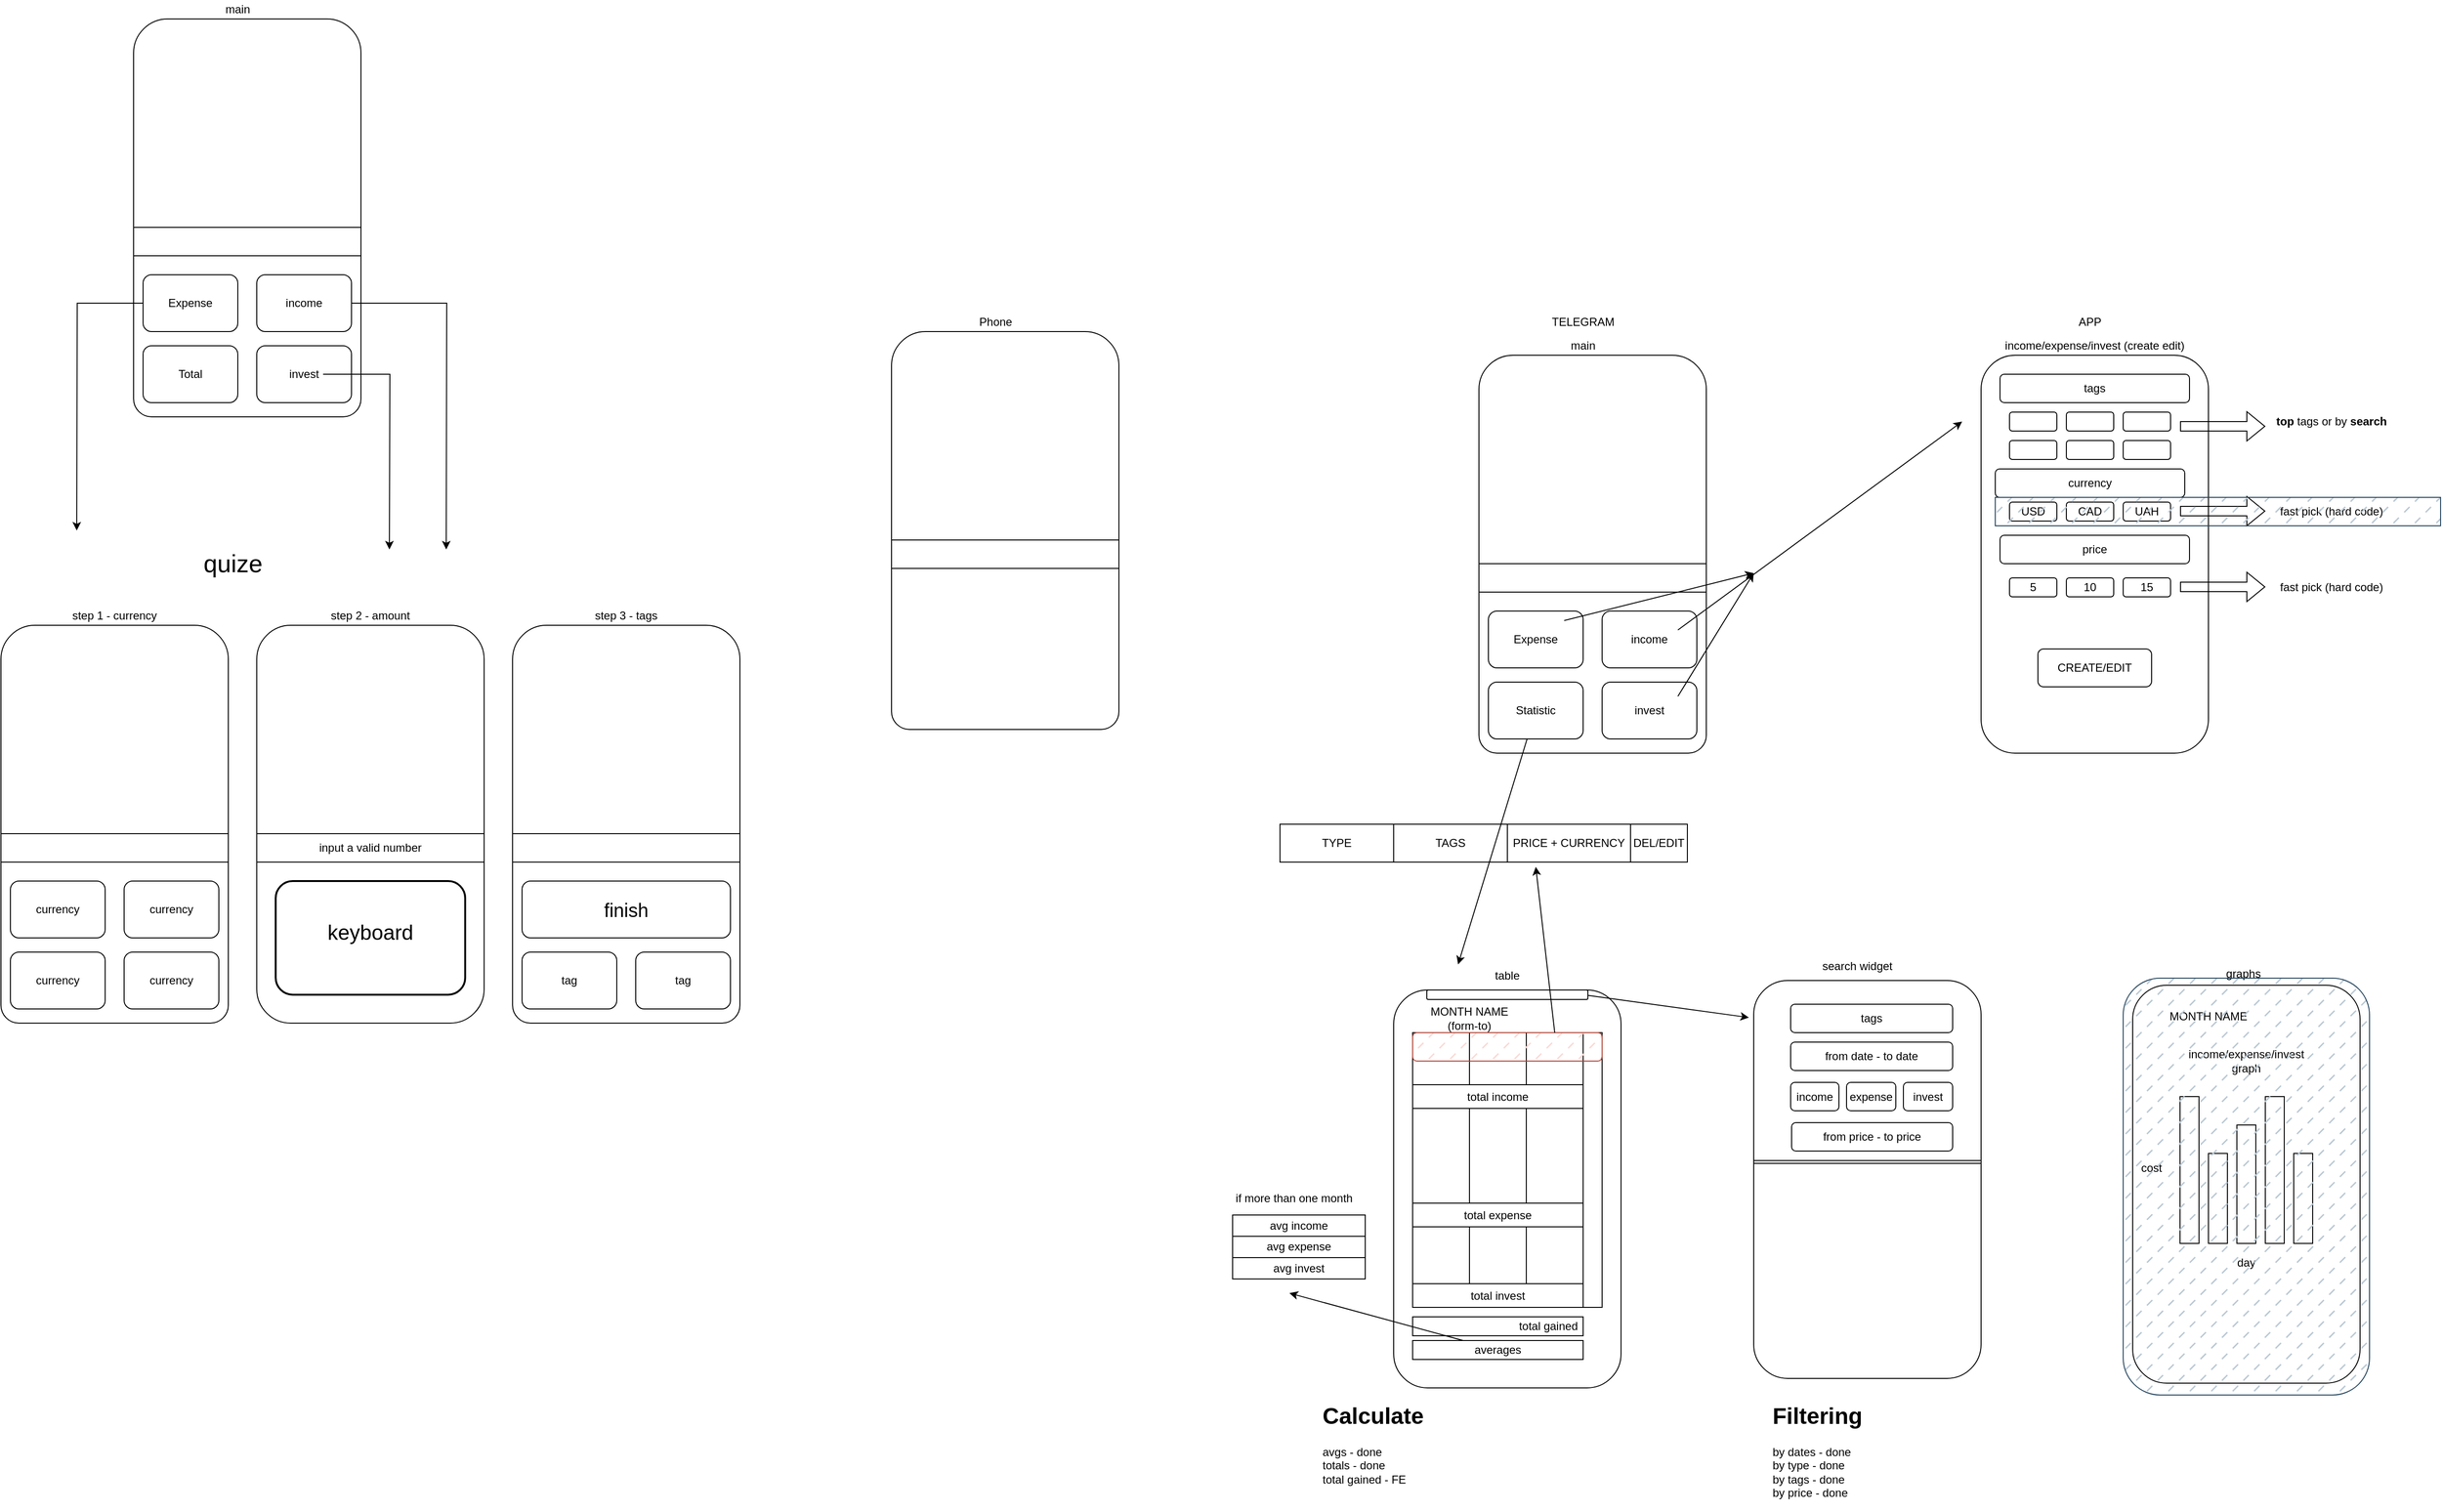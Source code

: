 <mxfile version="22.0.4" type="device">
  <diagram id="YhpJRz8GzKbeHDrZ0zuD" name="Page-1">
    <mxGraphModel dx="6678" dy="3549" grid="1" gridSize="10" guides="1" tooltips="1" connect="1" arrows="1" fold="1" page="1" pageScale="1" pageWidth="827" pageHeight="1169" math="0" shadow="0">
      <root>
        <mxCell id="0" />
        <mxCell id="1" parent="0" />
        <mxCell id="H2sVqaUuuIT5vJTReZ8k-3" value="" style="rounded=1;whiteSpace=wrap;html=1;" parent="1" vertex="1">
          <mxGeometry x="-70" y="-180" width="240" height="420" as="geometry" />
        </mxCell>
        <mxCell id="H2sVqaUuuIT5vJTReZ8k-6" value="income/expense/invest (create edit)" style="text;html=1;strokeColor=none;fillColor=none;align=center;verticalAlign=middle;whiteSpace=wrap;rounded=0;" parent="1" vertex="1">
          <mxGeometry x="-55" y="-200" width="210" height="20" as="geometry" />
        </mxCell>
        <mxCell id="H2sVqaUuuIT5vJTReZ8k-8" value="" style="rounded=1;whiteSpace=wrap;html=1;" parent="1" vertex="1">
          <mxGeometry x="-600" y="-180" width="240" height="360" as="geometry" />
        </mxCell>
        <mxCell id="H2sVqaUuuIT5vJTReZ8k-9" value="" style="rounded=1;whiteSpace=wrap;html=1;arcSize=10;" parent="1" vertex="1">
          <mxGeometry x="-600" y="50" width="240" height="190" as="geometry" />
        </mxCell>
        <mxCell id="H2sVqaUuuIT5vJTReZ8k-10" value="" style="rounded=0;whiteSpace=wrap;html=1;" parent="1" vertex="1">
          <mxGeometry x="-600" y="40" width="240" height="30" as="geometry" />
        </mxCell>
        <mxCell id="H2sVqaUuuIT5vJTReZ8k-11" value="main" style="text;html=1;strokeColor=none;fillColor=none;align=center;verticalAlign=middle;whiteSpace=wrap;rounded=0;" parent="1" vertex="1">
          <mxGeometry x="-510" y="-200" width="40" height="20" as="geometry" />
        </mxCell>
        <mxCell id="H2sVqaUuuIT5vJTReZ8k-12" value="" style="rounded=1;whiteSpace=wrap;html=1;" parent="1" vertex="1">
          <mxGeometry x="-590" y="90" width="100" height="60" as="geometry" />
        </mxCell>
        <mxCell id="H2sVqaUuuIT5vJTReZ8k-13" value="" style="rounded=1;whiteSpace=wrap;html=1;" parent="1" vertex="1">
          <mxGeometry x="-590" y="165" width="100" height="60" as="geometry" />
        </mxCell>
        <mxCell id="H2sVqaUuuIT5vJTReZ8k-14" value="" style="rounded=1;whiteSpace=wrap;html=1;" parent="1" vertex="1">
          <mxGeometry x="-470" y="165" width="100" height="60" as="geometry" />
        </mxCell>
        <mxCell id="H2sVqaUuuIT5vJTReZ8k-15" value="" style="rounded=1;whiteSpace=wrap;html=1;" parent="1" vertex="1">
          <mxGeometry x="-470" y="90" width="100" height="60" as="geometry" />
        </mxCell>
        <mxCell id="H2sVqaUuuIT5vJTReZ8k-16" value="Expense" style="text;html=1;strokeColor=none;fillColor=none;align=center;verticalAlign=middle;whiteSpace=wrap;rounded=0;" parent="1" vertex="1">
          <mxGeometry x="-560" y="110" width="40" height="20" as="geometry" />
        </mxCell>
        <mxCell id="H2sVqaUuuIT5vJTReZ8k-18" value="Statistic" style="text;html=1;strokeColor=none;fillColor=none;align=center;verticalAlign=middle;whiteSpace=wrap;rounded=0;" parent="1" vertex="1">
          <mxGeometry x="-560" y="185" width="40" height="20" as="geometry" />
        </mxCell>
        <mxCell id="H2sVqaUuuIT5vJTReZ8k-19" value="income" style="text;html=1;strokeColor=none;fillColor=none;align=center;verticalAlign=middle;whiteSpace=wrap;rounded=0;" parent="1" vertex="1">
          <mxGeometry x="-440" y="110" width="40" height="20" as="geometry" />
        </mxCell>
        <mxCell id="H2sVqaUuuIT5vJTReZ8k-20" value="invest" style="text;html=1;strokeColor=none;fillColor=none;align=center;verticalAlign=middle;whiteSpace=wrap;rounded=0;" parent="1" vertex="1">
          <mxGeometry x="-440" y="185" width="40" height="20" as="geometry" />
        </mxCell>
        <mxCell id="H2sVqaUuuIT5vJTReZ8k-33" value="&lt;br&gt;" style="text;html=1;align=center;verticalAlign=middle;resizable=0;points=[];autosize=1;strokeColor=none;" parent="1" vertex="1">
          <mxGeometry x="-80" y="380" width="20" height="20" as="geometry" />
        </mxCell>
        <mxCell id="qZg-aj12MNxIcI7UZpvb-1" value="TELEGRAM" style="text;html=1;strokeColor=none;fillColor=none;align=center;verticalAlign=middle;whiteSpace=wrap;rounded=0;" parent="1" vertex="1">
          <mxGeometry x="-555" y="-230" width="130" height="30" as="geometry" />
        </mxCell>
        <mxCell id="qZg-aj12MNxIcI7UZpvb-2" value="APP" style="text;html=1;strokeColor=none;fillColor=none;align=center;verticalAlign=middle;whiteSpace=wrap;rounded=0;" parent="1" vertex="1">
          <mxGeometry x="-20" y="-230" width="130" height="30" as="geometry" />
        </mxCell>
        <mxCell id="qZg-aj12MNxIcI7UZpvb-4" value="tags" style="rounded=1;whiteSpace=wrap;html=1;" parent="1" vertex="1">
          <mxGeometry x="-50" y="-160" width="200" height="30" as="geometry" />
        </mxCell>
        <mxCell id="qZg-aj12MNxIcI7UZpvb-5" value="currency" style="rounded=1;whiteSpace=wrap;html=1;" parent="1" vertex="1">
          <mxGeometry x="-55" y="-60" width="200" height="30" as="geometry" />
        </mxCell>
        <mxCell id="qZg-aj12MNxIcI7UZpvb-6" value="price" style="rounded=1;whiteSpace=wrap;html=1;" parent="1" vertex="1">
          <mxGeometry x="-50" y="10" width="200" height="30" as="geometry" />
        </mxCell>
        <mxCell id="qZg-aj12MNxIcI7UZpvb-7" value="" style="rounded=1;whiteSpace=wrap;html=1;" parent="1" vertex="1">
          <mxGeometry x="-40" y="-120" width="50" height="20" as="geometry" />
        </mxCell>
        <mxCell id="qZg-aj12MNxIcI7UZpvb-8" value="" style="rounded=1;whiteSpace=wrap;html=1;" parent="1" vertex="1">
          <mxGeometry x="20" y="-120" width="50" height="20" as="geometry" />
        </mxCell>
        <mxCell id="qZg-aj12MNxIcI7UZpvb-9" value="" style="rounded=1;whiteSpace=wrap;html=1;" parent="1" vertex="1">
          <mxGeometry x="80" y="-120" width="50" height="20" as="geometry" />
        </mxCell>
        <mxCell id="qZg-aj12MNxIcI7UZpvb-13" value="" style="rounded=1;whiteSpace=wrap;html=1;" parent="1" vertex="1">
          <mxGeometry x="-40" y="-90" width="50" height="20" as="geometry" />
        </mxCell>
        <mxCell id="qZg-aj12MNxIcI7UZpvb-14" value="" style="rounded=1;whiteSpace=wrap;html=1;" parent="1" vertex="1">
          <mxGeometry x="20" y="-90" width="50" height="20" as="geometry" />
        </mxCell>
        <mxCell id="qZg-aj12MNxIcI7UZpvb-15" value="" style="rounded=1;whiteSpace=wrap;html=1;" parent="1" vertex="1">
          <mxGeometry x="80" y="-90" width="50" height="20" as="geometry" />
        </mxCell>
        <mxCell id="qZg-aj12MNxIcI7UZpvb-25" value="USD" style="rounded=1;whiteSpace=wrap;html=1;" parent="1" vertex="1">
          <mxGeometry x="-40" y="-25" width="50" height="20" as="geometry" />
        </mxCell>
        <mxCell id="qZg-aj12MNxIcI7UZpvb-26" value="CAD" style="rounded=1;whiteSpace=wrap;html=1;" parent="1" vertex="1">
          <mxGeometry x="20" y="-25" width="50" height="20" as="geometry" />
        </mxCell>
        <mxCell id="qZg-aj12MNxIcI7UZpvb-27" value="UAH" style="rounded=1;whiteSpace=wrap;html=1;" parent="1" vertex="1">
          <mxGeometry x="80" y="-25" width="50" height="20" as="geometry" />
        </mxCell>
        <mxCell id="qZg-aj12MNxIcI7UZpvb-28" value="" style="shape=flexArrow;endArrow=classic;html=1;rounded=0;" parent="1" edge="1">
          <mxGeometry width="50" height="50" relative="1" as="geometry">
            <mxPoint x="140" y="-15.5" as="sourcePoint" />
            <mxPoint x="230" y="-15.5" as="targetPoint" />
          </mxGeometry>
        </mxCell>
        <mxCell id="qZg-aj12MNxIcI7UZpvb-30" value="fast pick (hard code)" style="text;html=1;strokeColor=none;fillColor=none;align=center;verticalAlign=middle;whiteSpace=wrap;rounded=0;" parent="1" vertex="1">
          <mxGeometry x="215" y="-30" width="170" height="30" as="geometry" />
        </mxCell>
        <mxCell id="qZg-aj12MNxIcI7UZpvb-31" value="CREATE/EDIT" style="rounded=1;whiteSpace=wrap;html=1;" parent="1" vertex="1">
          <mxGeometry x="-10" y="130" width="120" height="40" as="geometry" />
        </mxCell>
        <mxCell id="qZg-aj12MNxIcI7UZpvb-34" value="" style="shape=flexArrow;endArrow=classic;html=1;rounded=0;" parent="1" edge="1">
          <mxGeometry width="50" height="50" relative="1" as="geometry">
            <mxPoint x="140" y="-105" as="sourcePoint" />
            <mxPoint x="230" y="-105" as="targetPoint" />
          </mxGeometry>
        </mxCell>
        <mxCell id="qZg-aj12MNxIcI7UZpvb-35" value="&lt;b&gt;top&lt;/b&gt; tags or by &lt;b&gt;search&lt;/b&gt;" style="text;html=1;strokeColor=none;fillColor=none;align=center;verticalAlign=middle;whiteSpace=wrap;rounded=0;" parent="1" vertex="1">
          <mxGeometry x="230" y="-125" width="140" height="30" as="geometry" />
        </mxCell>
        <mxCell id="qZg-aj12MNxIcI7UZpvb-39" value="5" style="rounded=1;whiteSpace=wrap;html=1;" parent="1" vertex="1">
          <mxGeometry x="-40" y="55" width="50" height="20" as="geometry" />
        </mxCell>
        <mxCell id="qZg-aj12MNxIcI7UZpvb-40" value="10" style="rounded=1;whiteSpace=wrap;html=1;" parent="1" vertex="1">
          <mxGeometry x="20" y="55" width="50" height="20" as="geometry" />
        </mxCell>
        <mxCell id="qZg-aj12MNxIcI7UZpvb-41" value="15" style="rounded=1;whiteSpace=wrap;html=1;" parent="1" vertex="1">
          <mxGeometry x="80" y="55" width="50" height="20" as="geometry" />
        </mxCell>
        <mxCell id="qZg-aj12MNxIcI7UZpvb-42" value="" style="shape=flexArrow;endArrow=classic;html=1;rounded=0;" parent="1" edge="1">
          <mxGeometry width="50" height="50" relative="1" as="geometry">
            <mxPoint x="140" y="64.5" as="sourcePoint" />
            <mxPoint x="230" y="64.5" as="targetPoint" />
          </mxGeometry>
        </mxCell>
        <mxCell id="qZg-aj12MNxIcI7UZpvb-43" value="fast pick (hard code)" style="text;html=1;strokeColor=none;fillColor=none;align=center;verticalAlign=middle;whiteSpace=wrap;rounded=0;" parent="1" vertex="1">
          <mxGeometry x="215" y="50" width="170" height="30" as="geometry" />
        </mxCell>
        <mxCell id="qZg-aj12MNxIcI7UZpvb-45" value="" style="rounded=0;whiteSpace=wrap;html=1;fillColor=#bac8d3;strokeColor=#23445d;fillStyle=dashed;" parent="1" vertex="1">
          <mxGeometry x="-55" y="-30" width="470" height="30" as="geometry" />
        </mxCell>
        <mxCell id="qZg-aj12MNxIcI7UZpvb-46" value="" style="rounded=1;whiteSpace=wrap;html=1;" parent="1" vertex="1">
          <mxGeometry x="-690" y="490" width="240" height="420" as="geometry" />
        </mxCell>
        <mxCell id="qZg-aj12MNxIcI7UZpvb-47" value="table" style="text;html=1;strokeColor=none;fillColor=none;align=center;verticalAlign=middle;whiteSpace=wrap;rounded=0;" parent="1" vertex="1">
          <mxGeometry x="-650" y="465" width="160" height="20" as="geometry" />
        </mxCell>
        <mxCell id="qZg-aj12MNxIcI7UZpvb-51" value="" style="endArrow=classic;html=1;rounded=0;" parent="1" edge="1">
          <mxGeometry width="50" height="50" relative="1" as="geometry">
            <mxPoint x="-390" y="110" as="sourcePoint" />
            <mxPoint x="-90" y="-110" as="targetPoint" />
          </mxGeometry>
        </mxCell>
        <mxCell id="qZg-aj12MNxIcI7UZpvb-52" value="" style="endArrow=classic;html=1;rounded=0;" parent="1" edge="1">
          <mxGeometry width="50" height="50" relative="1" as="geometry">
            <mxPoint x="-510" y="100" as="sourcePoint" />
            <mxPoint x="-310" y="50" as="targetPoint" />
          </mxGeometry>
        </mxCell>
        <mxCell id="qZg-aj12MNxIcI7UZpvb-53" value="" style="endArrow=classic;html=1;rounded=0;" parent="1" edge="1">
          <mxGeometry width="50" height="50" relative="1" as="geometry">
            <mxPoint x="-390" y="180" as="sourcePoint" />
            <mxPoint x="-310" y="50" as="targetPoint" />
          </mxGeometry>
        </mxCell>
        <mxCell id="qZg-aj12MNxIcI7UZpvb-56" value="" style="rounded=0;whiteSpace=wrap;html=1;" parent="1" vertex="1">
          <mxGeometry x="-670" y="535" width="200" height="290" as="geometry" />
        </mxCell>
        <mxCell id="qZg-aj12MNxIcI7UZpvb-57" value="" style="rounded=0;whiteSpace=wrap;html=1;" parent="1" vertex="1">
          <mxGeometry x="-670" y="535" width="60" height="290" as="geometry" />
        </mxCell>
        <mxCell id="qZg-aj12MNxIcI7UZpvb-58" value="" style="rounded=0;whiteSpace=wrap;html=1;" parent="1" vertex="1">
          <mxGeometry x="-610" y="535" width="60" height="290" as="geometry" />
        </mxCell>
        <mxCell id="qZg-aj12MNxIcI7UZpvb-59" value="" style="rounded=0;whiteSpace=wrap;html=1;" parent="1" vertex="1">
          <mxGeometry x="-550" y="535" width="60" height="290" as="geometry" />
        </mxCell>
        <mxCell id="qZg-aj12MNxIcI7UZpvb-60" value="" style="rounded=1;whiteSpace=wrap;html=1;fillColor=#fad9d5;strokeColor=#ae4132;fillStyle=dashed;" parent="1" vertex="1">
          <mxGeometry x="-670" y="535" width="200" height="30" as="geometry" />
        </mxCell>
        <mxCell id="qZg-aj12MNxIcI7UZpvb-62" value="" style="rounded=0;whiteSpace=wrap;html=1;" parent="1" vertex="1">
          <mxGeometry x="-810" y="315" width="430" height="40" as="geometry" />
        </mxCell>
        <mxCell id="qZg-aj12MNxIcI7UZpvb-64" value="TYPE" style="rounded=0;whiteSpace=wrap;html=1;" parent="1" vertex="1">
          <mxGeometry x="-810" y="315" width="120" height="40" as="geometry" />
        </mxCell>
        <mxCell id="qZg-aj12MNxIcI7UZpvb-65" value="TAGS" style="rounded=0;whiteSpace=wrap;html=1;" parent="1" vertex="1">
          <mxGeometry x="-690" y="315" width="120" height="40" as="geometry" />
        </mxCell>
        <mxCell id="qZg-aj12MNxIcI7UZpvb-66" value="PRICE + CURRENCY" style="rounded=0;whiteSpace=wrap;html=1;" parent="1" vertex="1">
          <mxGeometry x="-570" y="315" width="130" height="40" as="geometry" />
        </mxCell>
        <mxCell id="qZg-aj12MNxIcI7UZpvb-67" value="total income" style="rounded=0;whiteSpace=wrap;html=1;" parent="1" vertex="1">
          <mxGeometry x="-670" y="590" width="180" height="25" as="geometry" />
        </mxCell>
        <mxCell id="qZg-aj12MNxIcI7UZpvb-68" value="total expense" style="rounded=0;whiteSpace=wrap;html=1;" parent="1" vertex="1">
          <mxGeometry x="-670" y="715" width="180" height="25" as="geometry" />
        </mxCell>
        <mxCell id="qZg-aj12MNxIcI7UZpvb-69" value="total invest" style="rounded=0;whiteSpace=wrap;html=1;" parent="1" vertex="1">
          <mxGeometry x="-670" y="800" width="180" height="25" as="geometry" />
        </mxCell>
        <mxCell id="qZg-aj12MNxIcI7UZpvb-70" value="&lt;span style=&quot;white-space: pre;&quot;&gt;&#x9;&lt;span style=&quot;white-space: pre;&quot;&gt;&#x9;&lt;/span&gt;&lt;span style=&quot;white-space: pre;&quot;&gt;&#x9;&lt;/span&gt;&lt;span style=&quot;white-space: pre;&quot;&gt;&#x9;&lt;/span&gt;&lt;/span&gt;total gained" style="rounded=0;whiteSpace=wrap;html=1;" parent="1" vertex="1">
          <mxGeometry x="-670" y="835" width="180" height="20" as="geometry" />
        </mxCell>
        <mxCell id="qZg-aj12MNxIcI7UZpvb-71" value="MONTH NAME (form-to)" style="text;html=1;strokeColor=none;fillColor=none;align=center;verticalAlign=middle;whiteSpace=wrap;rounded=0;" parent="1" vertex="1">
          <mxGeometry x="-660" y="505" width="100" height="30" as="geometry" />
        </mxCell>
        <mxCell id="qZg-aj12MNxIcI7UZpvb-73" value="DEL/EDIT" style="text;html=1;strokeColor=none;fillColor=none;align=center;verticalAlign=middle;whiteSpace=wrap;rounded=0;" parent="1" vertex="1">
          <mxGeometry x="-440" y="320" width="60" height="30" as="geometry" />
        </mxCell>
        <mxCell id="qZg-aj12MNxIcI7UZpvb-74" value="" style="rounded=1;whiteSpace=wrap;html=1;" parent="1" vertex="1">
          <mxGeometry x="90" y="485" width="240" height="420" as="geometry" />
        </mxCell>
        <mxCell id="qZg-aj12MNxIcI7UZpvb-75" value="graphs" style="text;html=1;strokeColor=none;fillColor=none;align=center;verticalAlign=middle;whiteSpace=wrap;rounded=0;" parent="1" vertex="1">
          <mxGeometry x="127" y="462.5" width="160" height="20" as="geometry" />
        </mxCell>
        <mxCell id="qZg-aj12MNxIcI7UZpvb-76" value="MONTH NAME" style="text;html=1;strokeColor=none;fillColor=none;align=center;verticalAlign=middle;whiteSpace=wrap;rounded=0;" parent="1" vertex="1">
          <mxGeometry x="120" y="502.5" width="100" height="30" as="geometry" />
        </mxCell>
        <mxCell id="qZg-aj12MNxIcI7UZpvb-82" value="" style="rounded=0;whiteSpace=wrap;html=1;" parent="1" vertex="1">
          <mxGeometry x="140" y="602.5" width="20" height="155" as="geometry" />
        </mxCell>
        <mxCell id="qZg-aj12MNxIcI7UZpvb-83" value="" style="rounded=0;whiteSpace=wrap;html=1;" parent="1" vertex="1">
          <mxGeometry x="170" y="662.5" width="20" height="95" as="geometry" />
        </mxCell>
        <mxCell id="qZg-aj12MNxIcI7UZpvb-84" value="" style="rounded=0;whiteSpace=wrap;html=1;" parent="1" vertex="1">
          <mxGeometry x="200" y="632.5" width="20" height="125" as="geometry" />
        </mxCell>
        <mxCell id="qZg-aj12MNxIcI7UZpvb-85" value="" style="rounded=0;whiteSpace=wrap;html=1;" parent="1" vertex="1">
          <mxGeometry x="230" y="602.5" width="20" height="155" as="geometry" />
        </mxCell>
        <mxCell id="qZg-aj12MNxIcI7UZpvb-86" value="" style="rounded=0;whiteSpace=wrap;html=1;" parent="1" vertex="1">
          <mxGeometry x="260" y="662.5" width="20" height="95" as="geometry" />
        </mxCell>
        <mxCell id="qZg-aj12MNxIcI7UZpvb-89" value="day" style="text;html=1;strokeColor=none;fillColor=none;align=center;verticalAlign=middle;whiteSpace=wrap;rounded=0;" parent="1" vertex="1">
          <mxGeometry x="180" y="762.5" width="60" height="30" as="geometry" />
        </mxCell>
        <mxCell id="qZg-aj12MNxIcI7UZpvb-90" value="cost" style="text;html=1;strokeColor=none;fillColor=none;align=center;verticalAlign=middle;whiteSpace=wrap;rounded=0;" parent="1" vertex="1">
          <mxGeometry x="80" y="662.5" width="60" height="30" as="geometry" />
        </mxCell>
        <mxCell id="qZg-aj12MNxIcI7UZpvb-91" value="income/expense/invest&lt;br&gt;graph" style="text;html=1;strokeColor=none;fillColor=none;align=center;verticalAlign=middle;whiteSpace=wrap;rounded=0;" parent="1" vertex="1">
          <mxGeometry x="145" y="542.5" width="130" height="45" as="geometry" />
        </mxCell>
        <mxCell id="qZg-aj12MNxIcI7UZpvb-92" value="" style="rounded=1;whiteSpace=wrap;html=1;fillColor=#bac8d3;strokeColor=#23445d;fillStyle=dashed;" parent="1" vertex="1">
          <mxGeometry x="80" y="477.5" width="260" height="440" as="geometry" />
        </mxCell>
        <mxCell id="qZg-aj12MNxIcI7UZpvb-93" value="" style="rounded=1;whiteSpace=wrap;html=1;" parent="1" vertex="1">
          <mxGeometry x="-310" y="480" width="240" height="420" as="geometry" />
        </mxCell>
        <mxCell id="qZg-aj12MNxIcI7UZpvb-94" value="search widget" style="text;html=1;strokeColor=none;fillColor=none;align=center;verticalAlign=middle;whiteSpace=wrap;rounded=0;" parent="1" vertex="1">
          <mxGeometry x="-250" y="450" width="99" height="30" as="geometry" />
        </mxCell>
        <mxCell id="qZg-aj12MNxIcI7UZpvb-96" value="tags" style="rounded=1;whiteSpace=wrap;html=1;" parent="1" vertex="1">
          <mxGeometry x="-271" y="505" width="171" height="30" as="geometry" />
        </mxCell>
        <mxCell id="qZg-aj12MNxIcI7UZpvb-97" value="from date - to date" style="rounded=1;whiteSpace=wrap;html=1;" parent="1" vertex="1">
          <mxGeometry x="-271" y="545" width="171" height="30" as="geometry" />
        </mxCell>
        <mxCell id="qZg-aj12MNxIcI7UZpvb-98" value="income" style="rounded=1;whiteSpace=wrap;html=1;" parent="1" vertex="1">
          <mxGeometry x="-271" y="587.5" width="51" height="30" as="geometry" />
        </mxCell>
        <mxCell id="qZg-aj12MNxIcI7UZpvb-99" value="expense" style="rounded=1;whiteSpace=wrap;html=1;" parent="1" vertex="1">
          <mxGeometry x="-212" y="587.5" width="52" height="30" as="geometry" />
        </mxCell>
        <mxCell id="qZg-aj12MNxIcI7UZpvb-100" value="invest" style="rounded=1;whiteSpace=wrap;html=1;" parent="1" vertex="1">
          <mxGeometry x="-152" y="587.5" width="52" height="30" as="geometry" />
        </mxCell>
        <mxCell id="qZg-aj12MNxIcI7UZpvb-102" value="" style="endArrow=classic;html=1;rounded=0;entryX=-0.021;entryY=0.093;entryDx=0;entryDy=0;entryPerimeter=0;" parent="1" target="qZg-aj12MNxIcI7UZpvb-93" edge="1">
          <mxGeometry width="50" height="50" relative="1" as="geometry">
            <mxPoint x="-490" y="495" as="sourcePoint" />
            <mxPoint x="-90" y="465" as="targetPoint" />
          </mxGeometry>
        </mxCell>
        <mxCell id="qZg-aj12MNxIcI7UZpvb-103" value="" style="rounded=1;whiteSpace=wrap;html=1;" parent="1" vertex="1">
          <mxGeometry x="-655" y="490" width="170" height="10" as="geometry" />
        </mxCell>
        <mxCell id="qZg-aj12MNxIcI7UZpvb-105" value="" style="rounded=1;whiteSpace=wrap;html=1;" parent="1" vertex="1">
          <mxGeometry x="-310" y="670" width="240" height="3" as="geometry" />
        </mxCell>
        <mxCell id="qZg-aj12MNxIcI7UZpvb-106" value="" style="endArrow=classic;html=1;rounded=0;entryX=0.175;entryY=-0.1;entryDx=0;entryDy=0;entryPerimeter=0;" parent="1" source="H2sVqaUuuIT5vJTReZ8k-13" target="qZg-aj12MNxIcI7UZpvb-47" edge="1">
          <mxGeometry width="50" height="50" relative="1" as="geometry">
            <mxPoint x="-750" y="260" as="sourcePoint" />
            <mxPoint x="-700" y="210" as="targetPoint" />
          </mxGeometry>
        </mxCell>
        <mxCell id="qZg-aj12MNxIcI7UZpvb-107" value="" style="endArrow=classic;html=1;rounded=0;exitX=0.75;exitY=0;exitDx=0;exitDy=0;" parent="1" source="qZg-aj12MNxIcI7UZpvb-60" edge="1">
          <mxGeometry width="50" height="50" relative="1" as="geometry">
            <mxPoint x="-1050" y="480" as="sourcePoint" />
            <mxPoint x="-540" y="360" as="targetPoint" />
          </mxGeometry>
        </mxCell>
        <mxCell id="qZg-aj12MNxIcI7UZpvb-109" value="averages" style="rounded=0;whiteSpace=wrap;html=1;" parent="1" vertex="1">
          <mxGeometry x="-670" y="860" width="180" height="20" as="geometry" />
        </mxCell>
        <mxCell id="qZg-aj12MNxIcI7UZpvb-110" value="" style="endArrow=classic;html=1;rounded=0;" parent="1" source="qZg-aj12MNxIcI7UZpvb-109" edge="1">
          <mxGeometry width="50" height="50" relative="1" as="geometry">
            <mxPoint x="-890" y="890" as="sourcePoint" />
            <mxPoint x="-800" y="810" as="targetPoint" />
          </mxGeometry>
        </mxCell>
        <mxCell id="qZg-aj12MNxIcI7UZpvb-111" value="avg income" style="rounded=0;whiteSpace=wrap;html=1;" parent="1" vertex="1">
          <mxGeometry x="-860" y="727.5" width="140" height="22.5" as="geometry" />
        </mxCell>
        <mxCell id="qZg-aj12MNxIcI7UZpvb-112" value="avg expense" style="rounded=0;whiteSpace=wrap;html=1;" parent="1" vertex="1">
          <mxGeometry x="-860" y="750" width="140" height="22.5" as="geometry" />
        </mxCell>
        <mxCell id="qZg-aj12MNxIcI7UZpvb-113" value="avg invest" style="rounded=0;whiteSpace=wrap;html=1;" parent="1" vertex="1">
          <mxGeometry x="-860" y="772.5" width="140" height="22.5" as="geometry" />
        </mxCell>
        <mxCell id="qZg-aj12MNxIcI7UZpvb-114" value="if more than one month" style="text;html=1;strokeColor=none;fillColor=none;align=center;verticalAlign=middle;whiteSpace=wrap;rounded=0;" parent="1" vertex="1">
          <mxGeometry x="-860" y="695" width="130" height="30" as="geometry" />
        </mxCell>
        <mxCell id="qZg-aj12MNxIcI7UZpvb-115" value="from price - to price" style="rounded=1;whiteSpace=wrap;html=1;" parent="1" vertex="1">
          <mxGeometry x="-270" y="630" width="170" height="30" as="geometry" />
        </mxCell>
        <mxCell id="qZg-aj12MNxIcI7UZpvb-116" value="&lt;h1&gt;Filtering&lt;/h1&gt;&lt;p&gt;by dates - done&lt;br&gt;by type - done&lt;br&gt;by tags - done&lt;br&gt;by price - done&lt;/p&gt;" style="text;html=1;strokeColor=none;fillColor=none;spacing=5;spacingTop=-20;whiteSpace=wrap;overflow=hidden;rounded=0;" parent="1" vertex="1">
          <mxGeometry x="-295" y="920" width="190" height="120" as="geometry" />
        </mxCell>
        <mxCell id="qZg-aj12MNxIcI7UZpvb-117" value="&lt;h1&gt;Calculate&lt;/h1&gt;&lt;p&gt;avgs - done&lt;br&gt;totals - done&lt;br&gt;total gained - FE&lt;/p&gt;" style="text;html=1;strokeColor=none;fillColor=none;spacing=5;spacingTop=-20;whiteSpace=wrap;overflow=hidden;rounded=0;" parent="1" vertex="1">
          <mxGeometry x="-770" y="920" width="190" height="120" as="geometry" />
        </mxCell>
        <mxCell id="o0VZomf-e8LL-QNXolfp-1" value="" style="rounded=1;whiteSpace=wrap;html=1;" vertex="1" parent="1">
          <mxGeometry x="-1220" y="-205" width="240" height="360" as="geometry" />
        </mxCell>
        <mxCell id="o0VZomf-e8LL-QNXolfp-2" value="" style="rounded=1;whiteSpace=wrap;html=1;arcSize=10;" vertex="1" parent="1">
          <mxGeometry x="-1220" y="25" width="240" height="190" as="geometry" />
        </mxCell>
        <mxCell id="o0VZomf-e8LL-QNXolfp-3" value="" style="rounded=0;whiteSpace=wrap;html=1;" vertex="1" parent="1">
          <mxGeometry x="-1220" y="15" width="240" height="30" as="geometry" />
        </mxCell>
        <mxCell id="o0VZomf-e8LL-QNXolfp-4" value="Phone" style="text;html=1;strokeColor=none;fillColor=none;align=center;verticalAlign=middle;whiteSpace=wrap;rounded=0;" vertex="1" parent="1">
          <mxGeometry x="-1130" y="-225" width="40" height="20" as="geometry" />
        </mxCell>
        <mxCell id="o0VZomf-e8LL-QNXolfp-5" value="" style="rounded=1;whiteSpace=wrap;html=1;" vertex="1" parent="1">
          <mxGeometry x="-2020" y="-535" width="240" height="360" as="geometry" />
        </mxCell>
        <mxCell id="o0VZomf-e8LL-QNXolfp-6" value="" style="rounded=1;whiteSpace=wrap;html=1;arcSize=10;" vertex="1" parent="1">
          <mxGeometry x="-2020" y="-305" width="240" height="190" as="geometry" />
        </mxCell>
        <mxCell id="o0VZomf-e8LL-QNXolfp-7" value="" style="rounded=0;whiteSpace=wrap;html=1;" vertex="1" parent="1">
          <mxGeometry x="-2020" y="-315" width="240" height="30" as="geometry" />
        </mxCell>
        <mxCell id="o0VZomf-e8LL-QNXolfp-8" value="main" style="text;html=1;strokeColor=none;fillColor=none;align=center;verticalAlign=middle;whiteSpace=wrap;rounded=0;" vertex="1" parent="1">
          <mxGeometry x="-1930" y="-555" width="40" height="20" as="geometry" />
        </mxCell>
        <mxCell id="o0VZomf-e8LL-QNXolfp-9" style="edgeStyle=orthogonalEdgeStyle;rounded=0;orthogonalLoop=1;jettySize=auto;html=1;fontSize=20;" edge="1" parent="1" source="o0VZomf-e8LL-QNXolfp-10">
          <mxGeometry relative="1" as="geometry">
            <mxPoint x="-2080" y="5" as="targetPoint" />
          </mxGeometry>
        </mxCell>
        <mxCell id="o0VZomf-e8LL-QNXolfp-10" value="" style="rounded=1;whiteSpace=wrap;html=1;" vertex="1" parent="1">
          <mxGeometry x="-2010" y="-265" width="100" height="60" as="geometry" />
        </mxCell>
        <mxCell id="o0VZomf-e8LL-QNXolfp-11" value="" style="rounded=1;whiteSpace=wrap;html=1;" vertex="1" parent="1">
          <mxGeometry x="-2010" y="-190" width="100" height="60" as="geometry" />
        </mxCell>
        <mxCell id="o0VZomf-e8LL-QNXolfp-12" value="" style="rounded=1;whiteSpace=wrap;html=1;" vertex="1" parent="1">
          <mxGeometry x="-1890" y="-190" width="100" height="60" as="geometry" />
        </mxCell>
        <mxCell id="o0VZomf-e8LL-QNXolfp-13" style="edgeStyle=orthogonalEdgeStyle;rounded=0;orthogonalLoop=1;jettySize=auto;html=1;fontSize=20;" edge="1" parent="1" source="o0VZomf-e8LL-QNXolfp-14">
          <mxGeometry relative="1" as="geometry">
            <mxPoint x="-1690" y="25" as="targetPoint" />
          </mxGeometry>
        </mxCell>
        <mxCell id="o0VZomf-e8LL-QNXolfp-14" value="" style="rounded=1;whiteSpace=wrap;html=1;" vertex="1" parent="1">
          <mxGeometry x="-1890" y="-265" width="100" height="60" as="geometry" />
        </mxCell>
        <mxCell id="o0VZomf-e8LL-QNXolfp-15" value="Expense" style="text;html=1;strokeColor=none;fillColor=none;align=center;verticalAlign=middle;whiteSpace=wrap;rounded=0;" vertex="1" parent="1">
          <mxGeometry x="-1980" y="-245" width="40" height="20" as="geometry" />
        </mxCell>
        <mxCell id="o0VZomf-e8LL-QNXolfp-16" value="Total" style="text;html=1;strokeColor=none;fillColor=none;align=center;verticalAlign=middle;whiteSpace=wrap;rounded=0;" vertex="1" parent="1">
          <mxGeometry x="-1980" y="-170" width="40" height="20" as="geometry" />
        </mxCell>
        <mxCell id="o0VZomf-e8LL-QNXolfp-17" value="income" style="text;html=1;strokeColor=none;fillColor=none;align=center;verticalAlign=middle;whiteSpace=wrap;rounded=0;" vertex="1" parent="1">
          <mxGeometry x="-1860" y="-245" width="40" height="20" as="geometry" />
        </mxCell>
        <mxCell id="o0VZomf-e8LL-QNXolfp-18" style="edgeStyle=orthogonalEdgeStyle;rounded=0;orthogonalLoop=1;jettySize=auto;html=1;fontSize=20;" edge="1" parent="1" source="o0VZomf-e8LL-QNXolfp-19">
          <mxGeometry relative="1" as="geometry">
            <mxPoint x="-1750.0" y="25" as="targetPoint" />
          </mxGeometry>
        </mxCell>
        <mxCell id="o0VZomf-e8LL-QNXolfp-19" value="invest" style="text;html=1;strokeColor=none;fillColor=none;align=center;verticalAlign=middle;whiteSpace=wrap;rounded=0;" vertex="1" parent="1">
          <mxGeometry x="-1860" y="-170" width="40" height="20" as="geometry" />
        </mxCell>
        <mxCell id="o0VZomf-e8LL-QNXolfp-20" value="" style="rounded=1;whiteSpace=wrap;html=1;" vertex="1" parent="1">
          <mxGeometry x="-2160" y="105" width="240" height="360" as="geometry" />
        </mxCell>
        <mxCell id="o0VZomf-e8LL-QNXolfp-21" value="" style="rounded=1;whiteSpace=wrap;html=1;arcSize=10;" vertex="1" parent="1">
          <mxGeometry x="-2160" y="335" width="240" height="190" as="geometry" />
        </mxCell>
        <mxCell id="o0VZomf-e8LL-QNXolfp-22" value="" style="rounded=0;whiteSpace=wrap;html=1;" vertex="1" parent="1">
          <mxGeometry x="-2160" y="325" width="240" height="30" as="geometry" />
        </mxCell>
        <mxCell id="o0VZomf-e8LL-QNXolfp-23" value="quize" style="text;html=1;strokeColor=none;fillColor=none;align=center;verticalAlign=middle;whiteSpace=wrap;rounded=0;strokeWidth=2;fontSize=26;" vertex="1" parent="1">
          <mxGeometry x="-1960" y="25" width="90" height="30" as="geometry" />
        </mxCell>
        <mxCell id="o0VZomf-e8LL-QNXolfp-24" value="" style="rounded=1;whiteSpace=wrap;html=1;" vertex="1" parent="1">
          <mxGeometry x="-2150" y="375" width="100" height="60" as="geometry" />
        </mxCell>
        <mxCell id="o0VZomf-e8LL-QNXolfp-25" value="" style="rounded=1;whiteSpace=wrap;html=1;" vertex="1" parent="1">
          <mxGeometry x="-2150" y="450" width="100" height="60" as="geometry" />
        </mxCell>
        <mxCell id="o0VZomf-e8LL-QNXolfp-26" value="" style="rounded=1;whiteSpace=wrap;html=1;" vertex="1" parent="1">
          <mxGeometry x="-2030" y="450" width="100" height="60" as="geometry" />
        </mxCell>
        <mxCell id="o0VZomf-e8LL-QNXolfp-27" value="" style="rounded=1;whiteSpace=wrap;html=1;" vertex="1" parent="1">
          <mxGeometry x="-2030" y="375" width="100" height="60" as="geometry" />
        </mxCell>
        <mxCell id="o0VZomf-e8LL-QNXolfp-28" value="currency" style="text;html=1;strokeColor=none;fillColor=none;align=center;verticalAlign=middle;whiteSpace=wrap;rounded=0;" vertex="1" parent="1">
          <mxGeometry x="-2120" y="395" width="40" height="20" as="geometry" />
        </mxCell>
        <mxCell id="o0VZomf-e8LL-QNXolfp-29" value="currency" style="text;html=1;strokeColor=none;fillColor=none;align=center;verticalAlign=middle;whiteSpace=wrap;rounded=0;" vertex="1" parent="1">
          <mxGeometry x="-2120" y="470" width="40" height="20" as="geometry" />
        </mxCell>
        <mxCell id="o0VZomf-e8LL-QNXolfp-30" value="currency" style="text;html=1;strokeColor=none;fillColor=none;align=center;verticalAlign=middle;whiteSpace=wrap;rounded=0;" vertex="1" parent="1">
          <mxGeometry x="-2000" y="395" width="40" height="20" as="geometry" />
        </mxCell>
        <mxCell id="o0VZomf-e8LL-QNXolfp-31" value="currency" style="text;html=1;strokeColor=none;fillColor=none;align=center;verticalAlign=middle;whiteSpace=wrap;rounded=0;" vertex="1" parent="1">
          <mxGeometry x="-2000" y="470" width="40" height="20" as="geometry" />
        </mxCell>
        <mxCell id="o0VZomf-e8LL-QNXolfp-32" value="&lt;br&gt;" style="text;html=1;align=center;verticalAlign=middle;resizable=0;points=[];autosize=1;strokeColor=none;" vertex="1" parent="1">
          <mxGeometry x="-1650" y="185" width="20" height="20" as="geometry" />
        </mxCell>
        <mxCell id="o0VZomf-e8LL-QNXolfp-33" value="step 1 - currency" style="text;html=1;strokeColor=none;fillColor=none;align=center;verticalAlign=middle;whiteSpace=wrap;rounded=0;fontSize=12;" vertex="1" parent="1">
          <mxGeometry x="-2100" y="85" width="120" height="20" as="geometry" />
        </mxCell>
        <mxCell id="o0VZomf-e8LL-QNXolfp-34" value="" style="rounded=1;whiteSpace=wrap;html=1;" vertex="1" parent="1">
          <mxGeometry x="-1890" y="105" width="240" height="420" as="geometry" />
        </mxCell>
        <mxCell id="o0VZomf-e8LL-QNXolfp-35" value="input a valid number" style="rounded=0;whiteSpace=wrap;html=1;" vertex="1" parent="1">
          <mxGeometry x="-1890" y="325" width="240" height="30" as="geometry" />
        </mxCell>
        <mxCell id="o0VZomf-e8LL-QNXolfp-36" value="step 2 - amount" style="text;html=1;strokeColor=none;fillColor=none;align=center;verticalAlign=middle;whiteSpace=wrap;rounded=0;fontSize=12;" vertex="1" parent="1">
          <mxGeometry x="-1830" y="85" width="120" height="20" as="geometry" />
        </mxCell>
        <mxCell id="o0VZomf-e8LL-QNXolfp-37" value="" style="rounded=1;whiteSpace=wrap;html=1;fontSize=12;strokeWidth=2;" vertex="1" parent="1">
          <mxGeometry x="-1870" y="375" width="200" height="120" as="geometry" />
        </mxCell>
        <mxCell id="o0VZomf-e8LL-QNXolfp-38" value="keyboard" style="text;html=1;strokeColor=none;fillColor=none;align=center;verticalAlign=middle;whiteSpace=wrap;rounded=0;fontSize=22;" vertex="1" parent="1">
          <mxGeometry x="-1815" y="420" width="90" height="20" as="geometry" />
        </mxCell>
        <mxCell id="o0VZomf-e8LL-QNXolfp-39" value="&lt;br&gt;" style="text;html=1;align=center;verticalAlign=middle;resizable=0;points=[];autosize=1;strokeColor=none;" vertex="1" parent="1">
          <mxGeometry x="-1380" y="175" width="20" height="20" as="geometry" />
        </mxCell>
        <mxCell id="o0VZomf-e8LL-QNXolfp-40" value="step 3 - tags" style="text;html=1;strokeColor=none;fillColor=none;align=center;verticalAlign=middle;whiteSpace=wrap;rounded=0;fontSize=12;" vertex="1" parent="1">
          <mxGeometry x="-1560" y="85" width="120" height="20" as="geometry" />
        </mxCell>
        <mxCell id="o0VZomf-e8LL-QNXolfp-41" value="" style="rounded=1;whiteSpace=wrap;html=1;" vertex="1" parent="1">
          <mxGeometry x="-1620" y="105" width="240" height="360" as="geometry" />
        </mxCell>
        <mxCell id="o0VZomf-e8LL-QNXolfp-42" value="" style="rounded=1;whiteSpace=wrap;html=1;arcSize=10;" vertex="1" parent="1">
          <mxGeometry x="-1620" y="335" width="240" height="190" as="geometry" />
        </mxCell>
        <mxCell id="o0VZomf-e8LL-QNXolfp-43" value="" style="rounded=0;whiteSpace=wrap;html=1;" vertex="1" parent="1">
          <mxGeometry x="-1620" y="325" width="240" height="30" as="geometry" />
        </mxCell>
        <mxCell id="o0VZomf-e8LL-QNXolfp-44" value="" style="rounded=1;whiteSpace=wrap;html=1;" vertex="1" parent="1">
          <mxGeometry x="-1610" y="375" width="220" height="60" as="geometry" />
        </mxCell>
        <mxCell id="o0VZomf-e8LL-QNXolfp-45" value="" style="rounded=1;whiteSpace=wrap;html=1;" vertex="1" parent="1">
          <mxGeometry x="-1610" y="450" width="100" height="60" as="geometry" />
        </mxCell>
        <mxCell id="o0VZomf-e8LL-QNXolfp-46" value="" style="rounded=1;whiteSpace=wrap;html=1;" vertex="1" parent="1">
          <mxGeometry x="-1490" y="450" width="100" height="60" as="geometry" />
        </mxCell>
        <mxCell id="o0VZomf-e8LL-QNXolfp-47" value="finish" style="text;html=1;strokeColor=none;fillColor=none;align=center;verticalAlign=middle;whiteSpace=wrap;rounded=0;fontSize=20;" vertex="1" parent="1">
          <mxGeometry x="-1520" y="395" width="40" height="20" as="geometry" />
        </mxCell>
        <mxCell id="o0VZomf-e8LL-QNXolfp-48" value="tag" style="text;html=1;strokeColor=none;fillColor=none;align=center;verticalAlign=middle;whiteSpace=wrap;rounded=0;" vertex="1" parent="1">
          <mxGeometry x="-1580" y="470" width="40" height="20" as="geometry" />
        </mxCell>
        <mxCell id="o0VZomf-e8LL-QNXolfp-49" value="tag" style="text;html=1;strokeColor=none;fillColor=none;align=center;verticalAlign=middle;whiteSpace=wrap;rounded=0;" vertex="1" parent="1">
          <mxGeometry x="-1460" y="470" width="40" height="20" as="geometry" />
        </mxCell>
      </root>
    </mxGraphModel>
  </diagram>
</mxfile>

